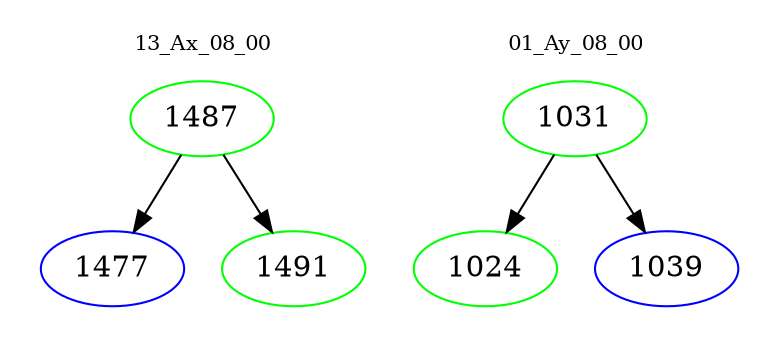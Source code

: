 digraph{
subgraph cluster_0 {
color = white
label = "13_Ax_08_00";
fontsize=10;
T0_1487 [label="1487", color="green"]
T0_1487 -> T0_1477 [color="black"]
T0_1477 [label="1477", color="blue"]
T0_1487 -> T0_1491 [color="black"]
T0_1491 [label="1491", color="green"]
}
subgraph cluster_1 {
color = white
label = "01_Ay_08_00";
fontsize=10;
T1_1031 [label="1031", color="green"]
T1_1031 -> T1_1024 [color="black"]
T1_1024 [label="1024", color="green"]
T1_1031 -> T1_1039 [color="black"]
T1_1039 [label="1039", color="blue"]
}
}
